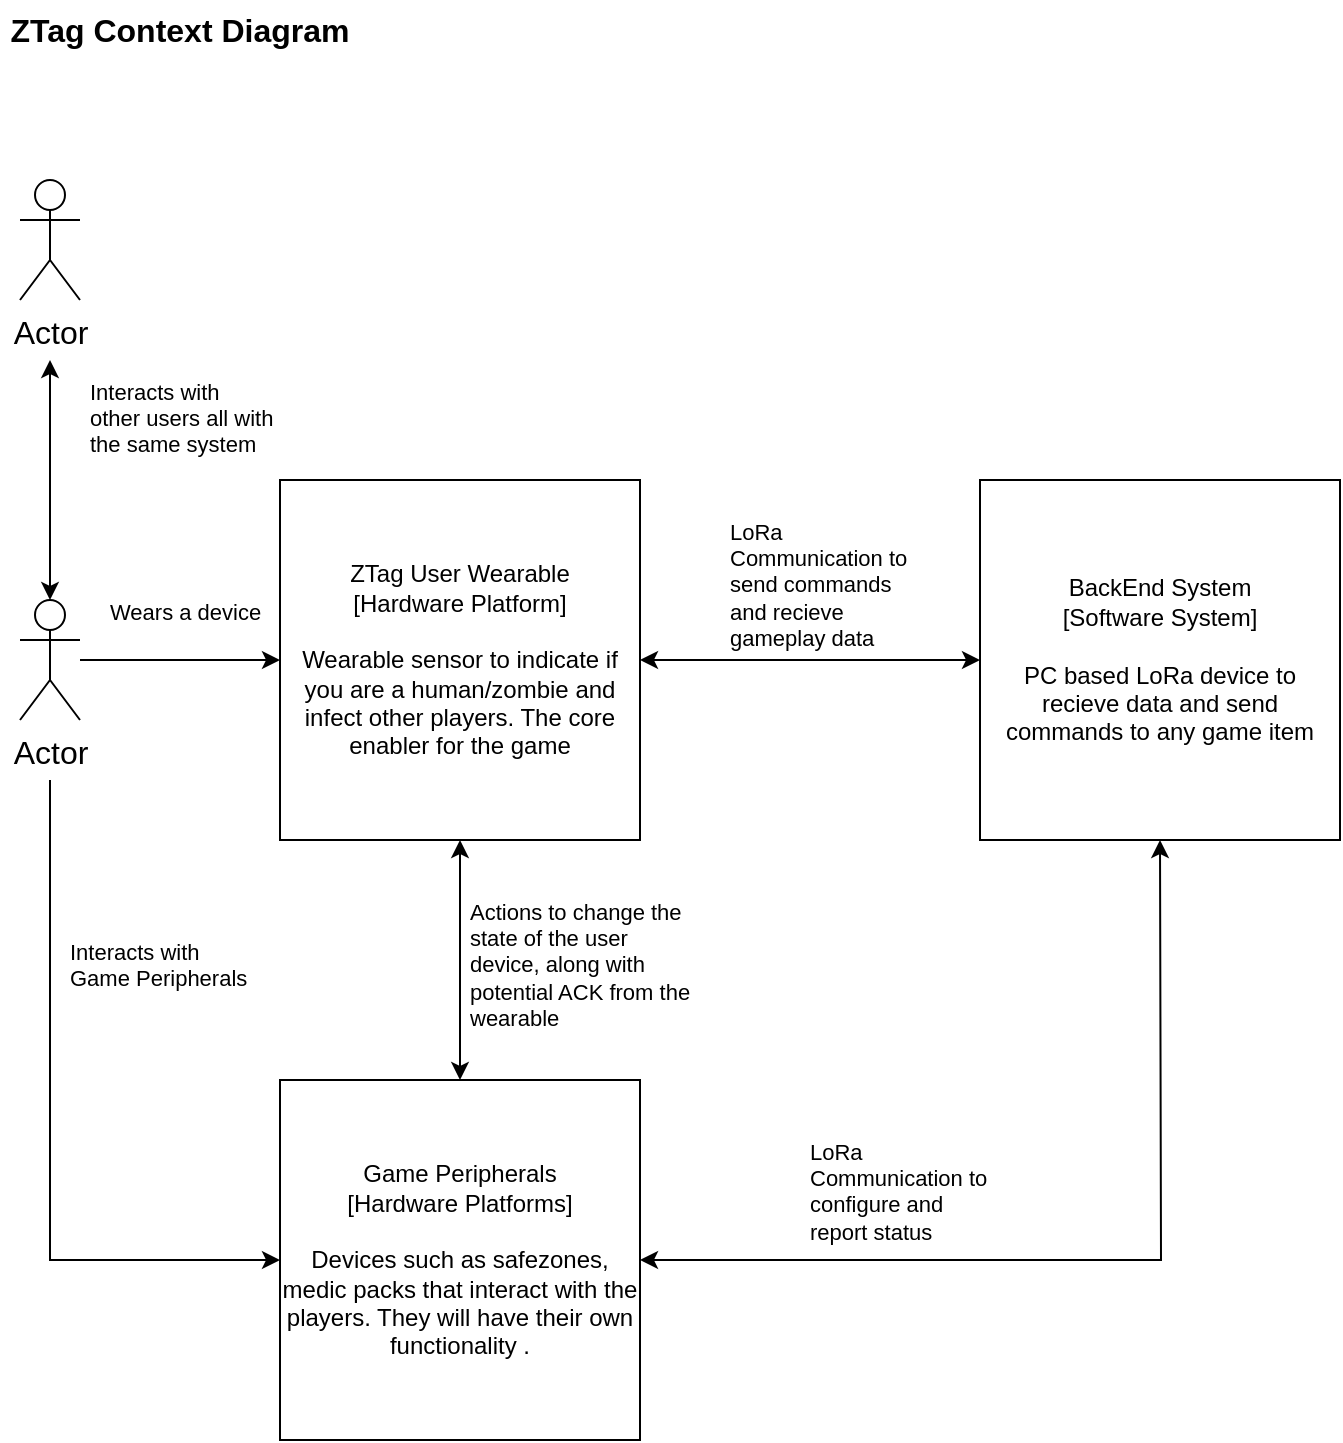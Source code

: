 <mxfile version="20.8.23" type="device"><diagram id="C5RBs43oDa-KdzZeNtuy" name="Page-1"><mxGraphModel dx="1728" dy="898" grid="1" gridSize="10" guides="1" tooltips="1" connect="1" arrows="1" fold="1" page="1" pageScale="1" pageWidth="827" pageHeight="1169" math="0" shadow="0"><root><mxCell id="WIyWlLk6GJQsqaUBKTNV-0"/><mxCell id="WIyWlLk6GJQsqaUBKTNV-1" parent="WIyWlLk6GJQsqaUBKTNV-0"/><mxCell id="bzTmIngeiUGLfr8qNizR-3" value="" style="edgeStyle=orthogonalEdgeStyle;rounded=0;orthogonalLoop=1;jettySize=auto;html=1;entryX=0;entryY=0.5;entryDx=0;entryDy=0;startArrow=classic;startFill=1;" edge="1" parent="WIyWlLk6GJQsqaUBKTNV-1" source="bzTmIngeiUGLfr8qNizR-0"><mxGeometry relative="1" as="geometry"><mxPoint x="590" y="350" as="targetPoint"/></mxGeometry></mxCell><mxCell id="bzTmIngeiUGLfr8qNizR-8" value="" style="edgeStyle=orthogonalEdgeStyle;rounded=0;orthogonalLoop=1;jettySize=auto;html=1;fontSize=11;startArrow=classic;startFill=1;" edge="1" parent="WIyWlLk6GJQsqaUBKTNV-1" source="bzTmIngeiUGLfr8qNizR-0" target="bzTmIngeiUGLfr8qNizR-7"><mxGeometry relative="1" as="geometry"/></mxCell><mxCell id="bzTmIngeiUGLfr8qNizR-0" value="&lt;div&gt;ZTag User Wearable&lt;/div&gt;&lt;div&gt;[Hardware Platform]&lt;/div&gt;&lt;div&gt;&lt;br&gt;&lt;/div&gt;&lt;div&gt;Wearable sensor to indicate if you are a human/zombie and infect other players. The core enabler for the game&lt;br&gt;&lt;/div&gt;" style="whiteSpace=wrap;html=1;aspect=fixed;" vertex="1" parent="WIyWlLk6GJQsqaUBKTNV-1"><mxGeometry x="240" y="260" width="180" height="180" as="geometry"/></mxCell><mxCell id="bzTmIngeiUGLfr8qNizR-1" value="&lt;div&gt;BackEnd System&lt;/div&gt;&lt;div&gt;[Software System]&lt;/div&gt;&lt;div&gt;&lt;br&gt;&lt;/div&gt;&lt;div&gt;PC based LoRa device to recieve data and send commands to any game item&lt;br&gt;&lt;/div&gt;" style="whiteSpace=wrap;html=1;aspect=fixed;" vertex="1" parent="WIyWlLk6GJQsqaUBKTNV-1"><mxGeometry x="590" y="260" width="180" height="180" as="geometry"/></mxCell><mxCell id="bzTmIngeiUGLfr8qNizR-6" value="&lt;div style=&quot;font-size: 11px;&quot;&gt;LoRa Communication to send commands and recieve gameplay data&lt;/div&gt;&lt;div style=&quot;font-size: 11px;&quot;&gt;&lt;br&gt;&lt;/div&gt;&lt;div style=&quot;font-size: 11px;&quot;&gt;&lt;br style=&quot;font-size: 11px;&quot;&gt;&lt;br style=&quot;font-size: 11px;&quot;&gt;&lt;/div&gt;" style="text;html=1;strokeColor=none;fillColor=none;spacing=5;spacingTop=-20;whiteSpace=wrap;overflow=hidden;rounded=0;fontSize=11;" vertex="1" parent="WIyWlLk6GJQsqaUBKTNV-1"><mxGeometry x="460" y="290" width="100" height="60" as="geometry"/></mxCell><mxCell id="bzTmIngeiUGLfr8qNizR-9" style="edgeStyle=orthogonalEdgeStyle;rounded=0;orthogonalLoop=1;jettySize=auto;html=1;fontSize=11;startArrow=classic;startFill=1;" edge="1" parent="WIyWlLk6GJQsqaUBKTNV-1" source="bzTmIngeiUGLfr8qNizR-7"><mxGeometry relative="1" as="geometry"><mxPoint x="680" y="440" as="targetPoint"/></mxGeometry></mxCell><mxCell id="bzTmIngeiUGLfr8qNizR-7" value="&lt;div&gt;Game Peripherals&lt;/div&gt;&lt;div&gt;[Hardware Platforms]&lt;/div&gt;&lt;div&gt;&lt;br&gt;&lt;/div&gt;&lt;div&gt;Devices such as safezones, medic packs that interact with the players. They will have their own functionality .&lt;br&gt;&lt;/div&gt;" style="whiteSpace=wrap;html=1;aspect=fixed;" vertex="1" parent="WIyWlLk6GJQsqaUBKTNV-1"><mxGeometry x="240" y="560" width="180" height="180" as="geometry"/></mxCell><mxCell id="bzTmIngeiUGLfr8qNizR-10" value="&lt;div style=&quot;font-size: 11px;&quot;&gt;LoRa Communication to configure and report status&lt;br&gt;&lt;/div&gt;&lt;div style=&quot;font-size: 11px;&quot;&gt;&lt;br style=&quot;font-size: 11px;&quot;&gt;&lt;br style=&quot;font-size: 11px;&quot;&gt;&lt;/div&gt;" style="text;html=1;strokeColor=none;fillColor=none;spacing=5;spacingTop=-20;whiteSpace=wrap;overflow=hidden;rounded=0;fontSize=11;" vertex="1" parent="WIyWlLk6GJQsqaUBKTNV-1"><mxGeometry x="500" y="600" width="100" height="60" as="geometry"/></mxCell><mxCell id="bzTmIngeiUGLfr8qNizR-11" value="&lt;div&gt;Actions to change the state of the user device, along with potential ACK from the wearable&lt;/div&gt;" style="text;html=1;strokeColor=none;fillColor=none;spacing=5;spacingTop=-20;whiteSpace=wrap;overflow=hidden;rounded=0;fontSize=11;" vertex="1" parent="WIyWlLk6GJQsqaUBKTNV-1"><mxGeometry x="330" y="480" width="120" height="60" as="geometry"/></mxCell><mxCell id="bzTmIngeiUGLfr8qNizR-13" value="ZTag Context Diagram" style="text;html=1;strokeColor=none;fillColor=none;align=center;verticalAlign=middle;whiteSpace=wrap;rounded=0;fontSize=16;fontStyle=1" vertex="1" parent="WIyWlLk6GJQsqaUBKTNV-1"><mxGeometry x="100" y="20" width="180" height="30" as="geometry"/></mxCell><mxCell id="bzTmIngeiUGLfr8qNizR-15" style="edgeStyle=orthogonalEdgeStyle;rounded=0;orthogonalLoop=1;jettySize=auto;html=1;entryX=0;entryY=0.5;entryDx=0;entryDy=0;fontSize=16;startArrow=none;startFill=0;" edge="1" parent="WIyWlLk6GJQsqaUBKTNV-1" source="bzTmIngeiUGLfr8qNizR-14" target="bzTmIngeiUGLfr8qNizR-0"><mxGeometry relative="1" as="geometry"><Array as="points"><mxPoint x="170" y="350"/><mxPoint x="170" y="350"/></Array></mxGeometry></mxCell><mxCell id="bzTmIngeiUGLfr8qNizR-19" style="edgeStyle=orthogonalEdgeStyle;rounded=0;orthogonalLoop=1;jettySize=auto;html=1;entryX=0;entryY=0.5;entryDx=0;entryDy=0;fontSize=16;startArrow=none;startFill=0;" edge="1" parent="WIyWlLk6GJQsqaUBKTNV-1" target="bzTmIngeiUGLfr8qNizR-7"><mxGeometry relative="1" as="geometry"><mxPoint x="125" y="410" as="sourcePoint"/><Array as="points"><mxPoint x="125" y="650"/></Array></mxGeometry></mxCell><mxCell id="bzTmIngeiUGLfr8qNizR-23" style="edgeStyle=orthogonalEdgeStyle;rounded=0;orthogonalLoop=1;jettySize=auto;html=1;fontSize=16;startArrow=classic;startFill=1;" edge="1" parent="WIyWlLk6GJQsqaUBKTNV-1" source="bzTmIngeiUGLfr8qNizR-14"><mxGeometry relative="1" as="geometry"><mxPoint x="125" y="200" as="targetPoint"/></mxGeometry></mxCell><mxCell id="bzTmIngeiUGLfr8qNizR-14" value="Actor" style="shape=umlActor;verticalLabelPosition=bottom;verticalAlign=top;html=1;outlineConnect=0;fontSize=16;" vertex="1" parent="WIyWlLk6GJQsqaUBKTNV-1"><mxGeometry x="110" y="320" width="30" height="60" as="geometry"/></mxCell><mxCell id="bzTmIngeiUGLfr8qNizR-17" value="Wears a device" style="text;html=1;strokeColor=none;fillColor=none;spacing=5;spacingTop=-20;whiteSpace=wrap;overflow=hidden;rounded=0;fontSize=11;" vertex="1" parent="WIyWlLk6GJQsqaUBKTNV-1"><mxGeometry x="150" y="330" width="100" height="20" as="geometry"/></mxCell><mxCell id="bzTmIngeiUGLfr8qNizR-21" value="Interacts with Game Peripherals" style="text;html=1;strokeColor=none;fillColor=none;spacing=5;spacingTop=-20;whiteSpace=wrap;overflow=hidden;rounded=0;fontSize=11;" vertex="1" parent="WIyWlLk6GJQsqaUBKTNV-1"><mxGeometry x="130" y="500" width="100" height="20" as="geometry"/></mxCell><mxCell id="bzTmIngeiUGLfr8qNizR-22" value="Actor" style="shape=umlActor;verticalLabelPosition=bottom;verticalAlign=top;html=1;outlineConnect=0;fontSize=16;" vertex="1" parent="WIyWlLk6GJQsqaUBKTNV-1"><mxGeometry x="110" y="110" width="30" height="60" as="geometry"/></mxCell><mxCell id="bzTmIngeiUGLfr8qNizR-24" value="Interacts with other users all with the same system" style="text;html=1;strokeColor=none;fillColor=none;spacing=5;spacingTop=-20;whiteSpace=wrap;overflow=hidden;rounded=0;fontSize=11;" vertex="1" parent="WIyWlLk6GJQsqaUBKTNV-1"><mxGeometry x="140" y="220" width="100" height="60" as="geometry"/></mxCell></root></mxGraphModel></diagram></mxfile>